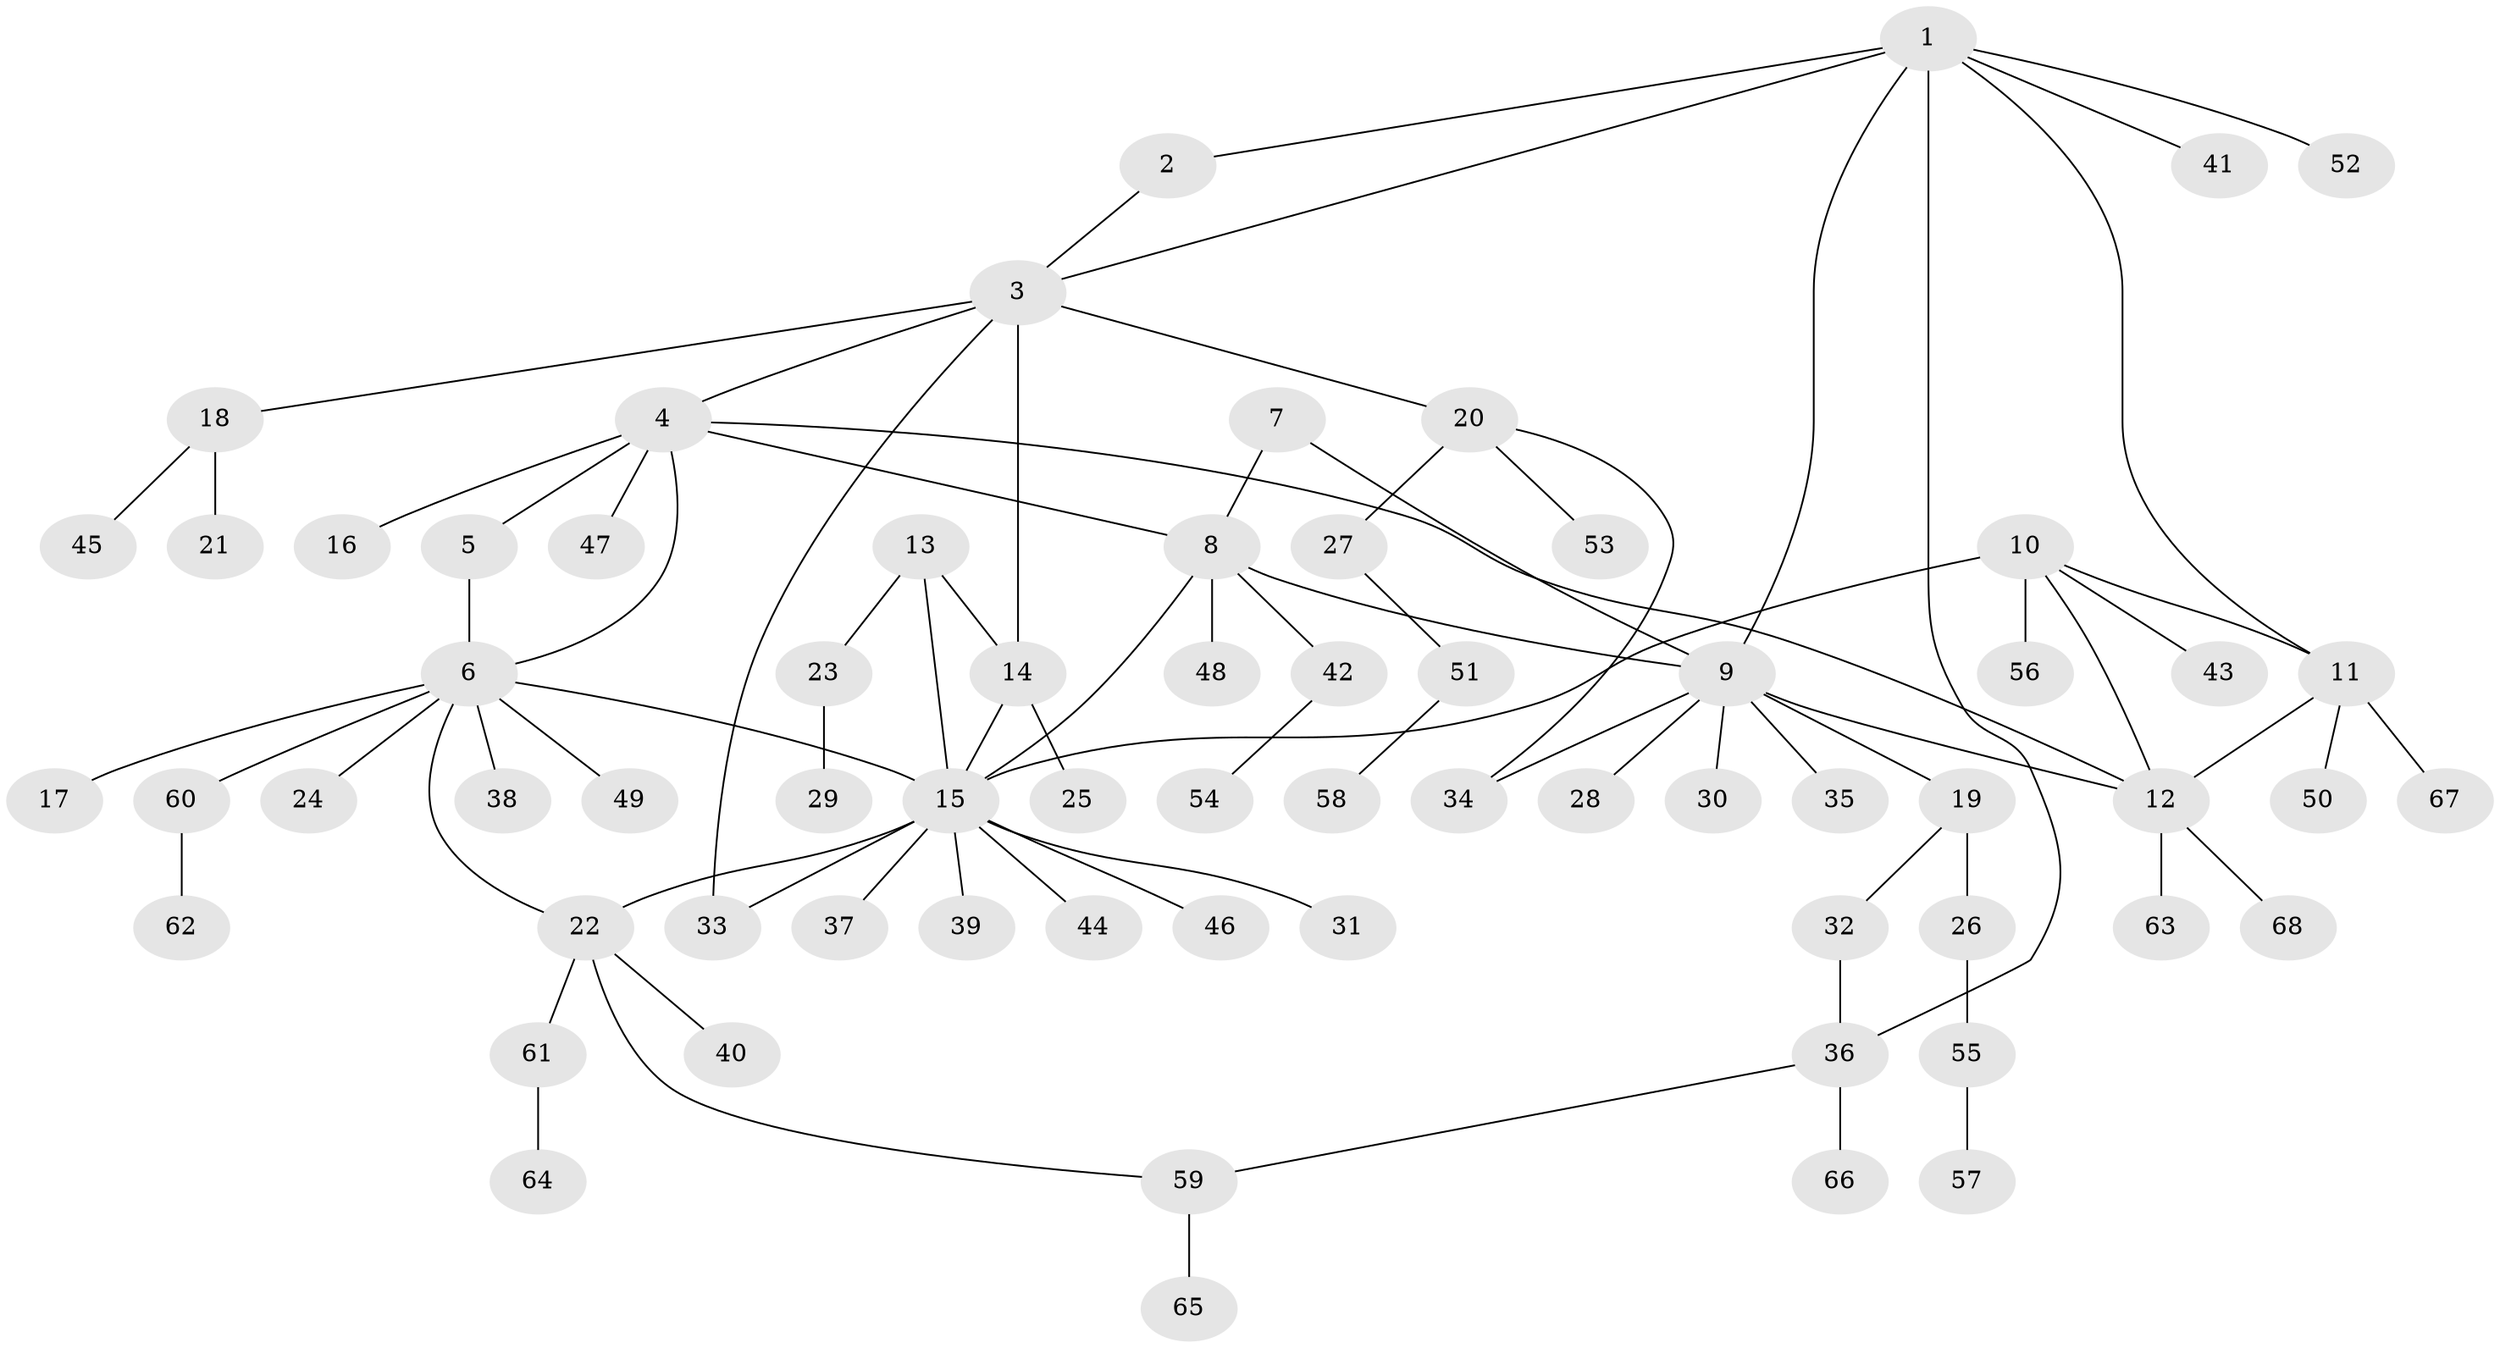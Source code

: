 // coarse degree distribution, {6: 0.0425531914893617, 2: 0.1276595744680851, 7: 0.0425531914893617, 8: 0.0425531914893617, 5: 0.0425531914893617, 3: 0.06382978723404255, 4: 0.0425531914893617, 10: 0.02127659574468085, 1: 0.574468085106383}
// Generated by graph-tools (version 1.1) at 2025/24/03/03/25 07:24:11]
// undirected, 68 vertices, 83 edges
graph export_dot {
graph [start="1"]
  node [color=gray90,style=filled];
  1;
  2;
  3;
  4;
  5;
  6;
  7;
  8;
  9;
  10;
  11;
  12;
  13;
  14;
  15;
  16;
  17;
  18;
  19;
  20;
  21;
  22;
  23;
  24;
  25;
  26;
  27;
  28;
  29;
  30;
  31;
  32;
  33;
  34;
  35;
  36;
  37;
  38;
  39;
  40;
  41;
  42;
  43;
  44;
  45;
  46;
  47;
  48;
  49;
  50;
  51;
  52;
  53;
  54;
  55;
  56;
  57;
  58;
  59;
  60;
  61;
  62;
  63;
  64;
  65;
  66;
  67;
  68;
  1 -- 2;
  1 -- 3;
  1 -- 9;
  1 -- 11;
  1 -- 36;
  1 -- 41;
  1 -- 52;
  2 -- 3;
  3 -- 4;
  3 -- 14;
  3 -- 18;
  3 -- 20;
  3 -- 33;
  4 -- 5;
  4 -- 6;
  4 -- 8;
  4 -- 12;
  4 -- 16;
  4 -- 47;
  5 -- 6;
  6 -- 15;
  6 -- 17;
  6 -- 22;
  6 -- 24;
  6 -- 38;
  6 -- 49;
  6 -- 60;
  7 -- 8;
  7 -- 9;
  8 -- 9;
  8 -- 15;
  8 -- 42;
  8 -- 48;
  9 -- 12;
  9 -- 19;
  9 -- 28;
  9 -- 30;
  9 -- 34;
  9 -- 35;
  10 -- 11;
  10 -- 12;
  10 -- 15;
  10 -- 43;
  10 -- 56;
  11 -- 12;
  11 -- 50;
  11 -- 67;
  12 -- 63;
  12 -- 68;
  13 -- 14;
  13 -- 15;
  13 -- 23;
  14 -- 15;
  14 -- 25;
  15 -- 22;
  15 -- 31;
  15 -- 33;
  15 -- 37;
  15 -- 39;
  15 -- 44;
  15 -- 46;
  18 -- 21;
  18 -- 45;
  19 -- 26;
  19 -- 32;
  20 -- 27;
  20 -- 34;
  20 -- 53;
  22 -- 40;
  22 -- 59;
  22 -- 61;
  23 -- 29;
  26 -- 55;
  27 -- 51;
  32 -- 36;
  36 -- 59;
  36 -- 66;
  42 -- 54;
  51 -- 58;
  55 -- 57;
  59 -- 65;
  60 -- 62;
  61 -- 64;
}
